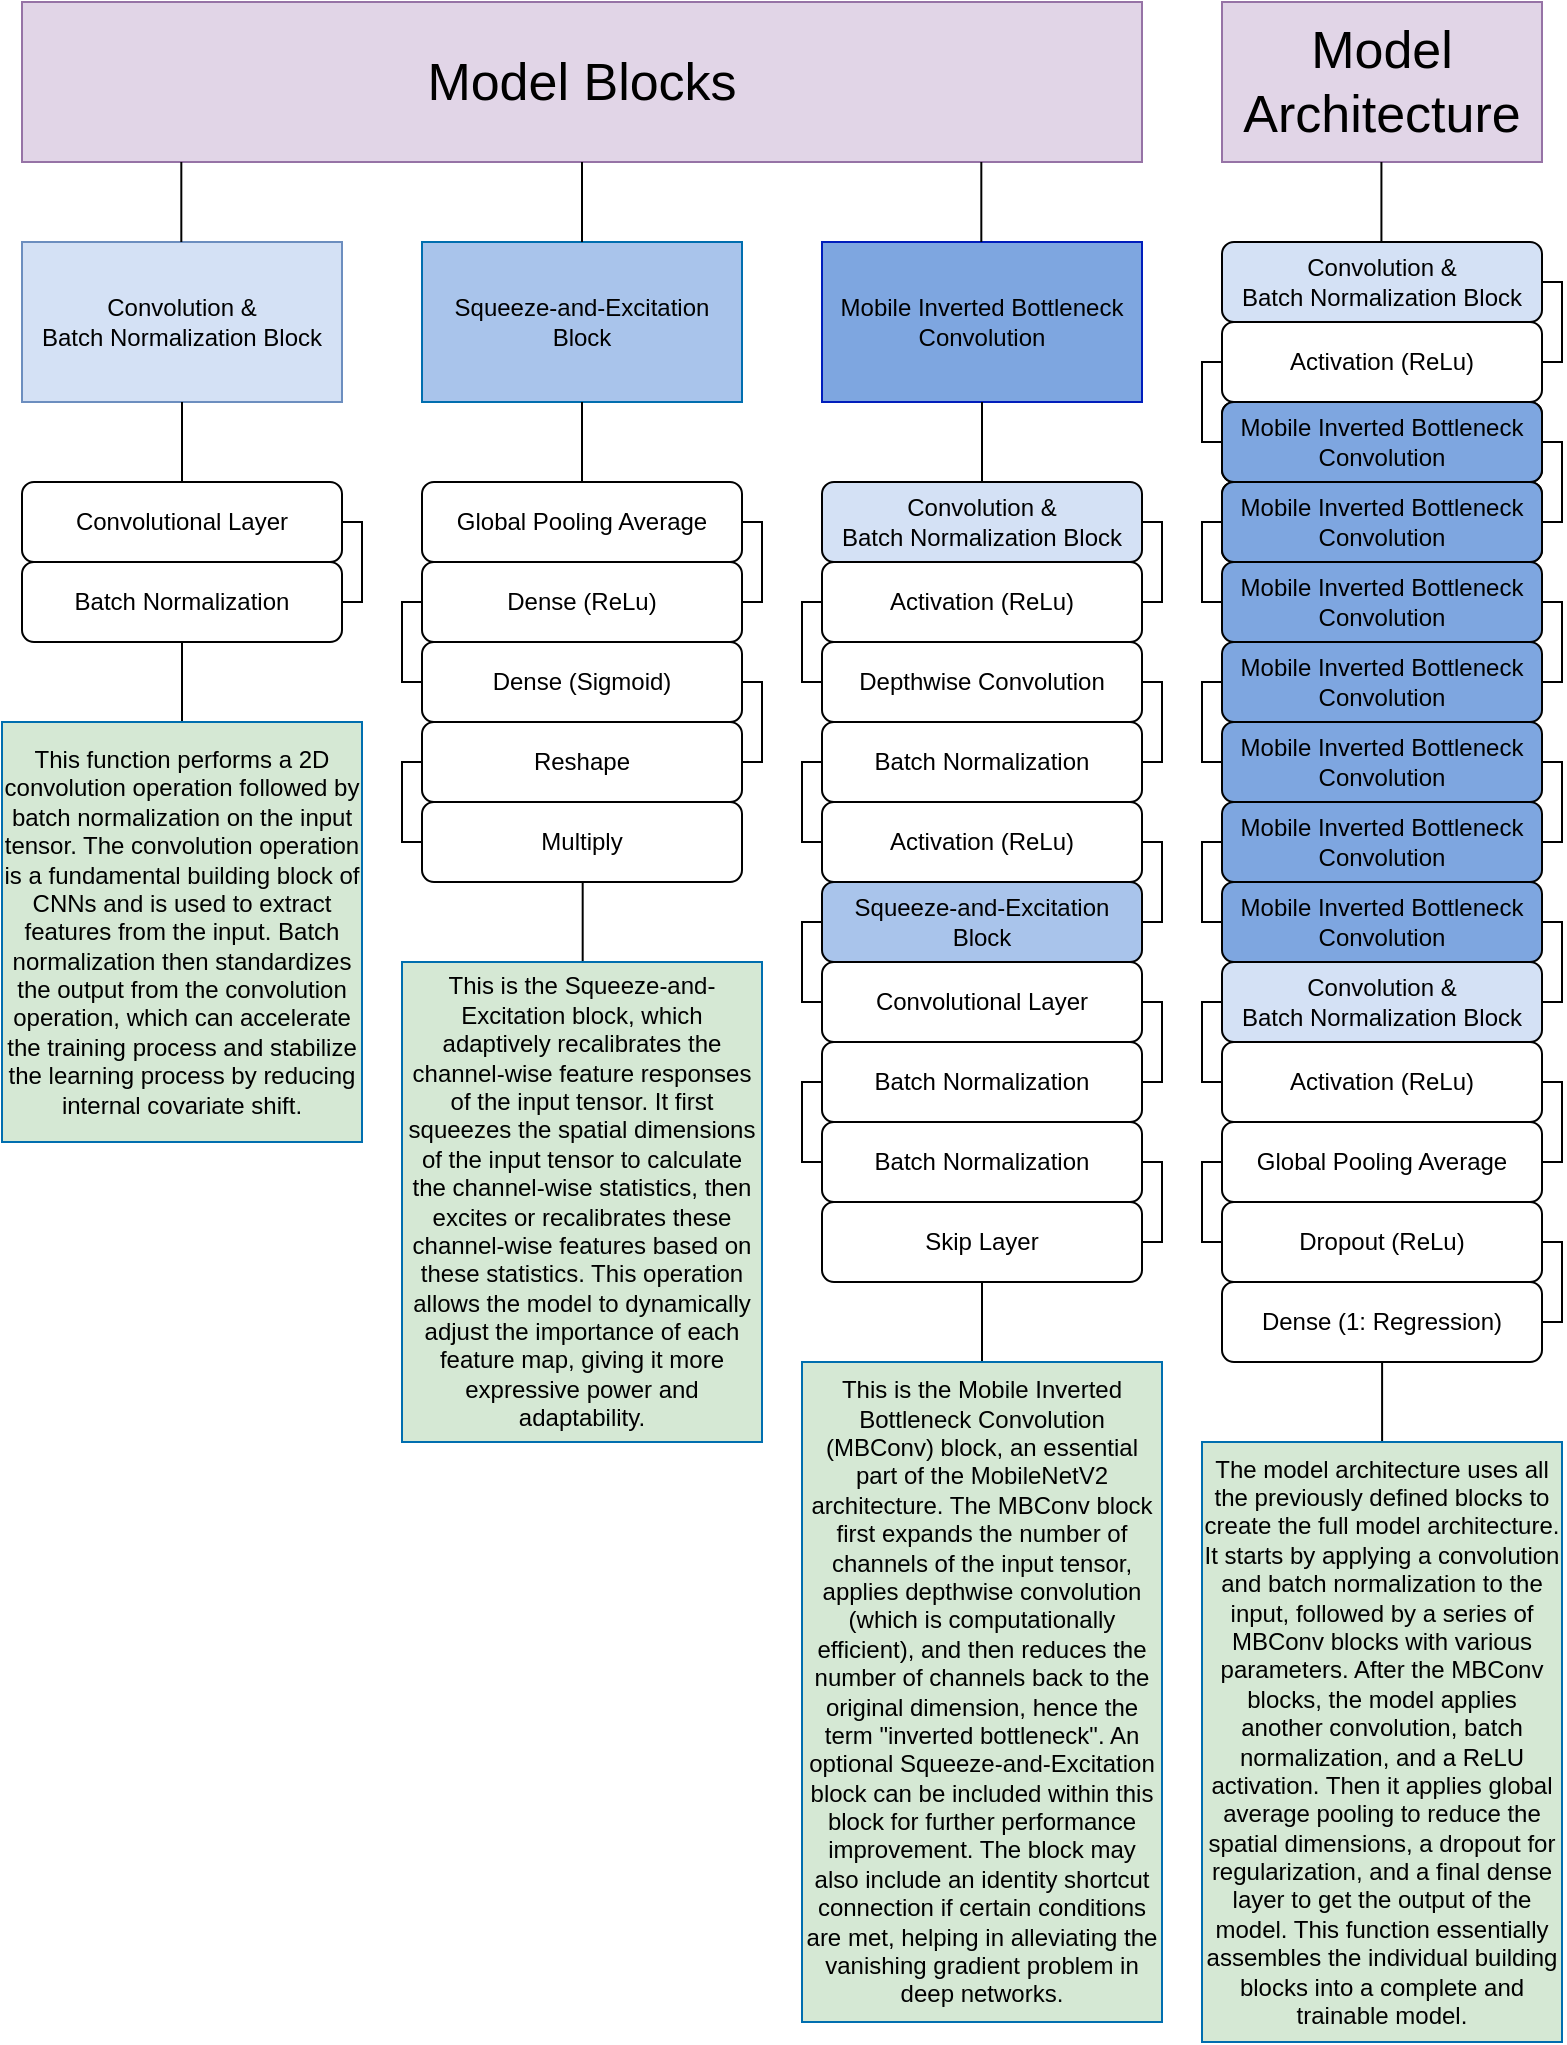<mxfile version="21.2.8" type="device">
  <diagram name="Page-1" id="oQLrQBmqA9R2K0js7FYL">
    <mxGraphModel dx="2049" dy="1206" grid="1" gridSize="10" guides="1" tooltips="1" connect="1" arrows="1" fold="1" page="1" pageScale="1" pageWidth="850" pageHeight="1100" math="0" shadow="0">
      <root>
        <mxCell id="0" />
        <mxCell id="1" parent="0" />
        <mxCell id="bEzMv0OMrxIizuBKOU3A-6" value="Convolution &amp;amp;&lt;br style=&quot;border-color: var(--border-color);&quot;&gt;Batch Normalization Block" style="rounded=0;whiteSpace=wrap;html=1;fillColor=#D4E1F5;strokeColor=#6c8ebf;" parent="1" vertex="1">
          <mxGeometry x="40" y="160" width="160" height="80" as="geometry" />
        </mxCell>
        <mxCell id="bEzMv0OMrxIizuBKOU3A-7" value="&lt;font color=&quot;#000000&quot;&gt;Squeeze-and-Excitation Block&lt;/font&gt;" style="rounded=0;whiteSpace=wrap;html=1;fillColor=#A9C4EB;strokeColor=#006EAF;fontColor=#ffffff;" parent="1" vertex="1">
          <mxGeometry x="240" y="160" width="160" height="80" as="geometry" />
        </mxCell>
        <mxCell id="bEzMv0OMrxIizuBKOU3A-8" value="&lt;font color=&quot;#000000&quot;&gt;Mobile Inverted Bottleneck&lt;br style=&quot;border-color: var(--border-color);&quot;&gt;Convolution&lt;/font&gt;" style="rounded=0;whiteSpace=wrap;html=1;fillColor=#7EA6E0;strokeColor=#001DBC;fontColor=#ffffff;" parent="1" vertex="1">
          <mxGeometry x="440" y="160" width="160" height="80" as="geometry" />
        </mxCell>
        <mxCell id="4zZHCg6axxsVwyTyB8Jo-1" value="Convolutional Layer" style="rounded=1;whiteSpace=wrap;html=1;" vertex="1" parent="1">
          <mxGeometry x="40" y="280" width="160" height="40" as="geometry" />
        </mxCell>
        <mxCell id="4zZHCg6axxsVwyTyB8Jo-2" value="Batch Normalization" style="rounded=1;whiteSpace=wrap;html=1;" vertex="1" parent="1">
          <mxGeometry x="40" y="320" width="160" height="40" as="geometry" />
        </mxCell>
        <mxCell id="4zZHCg6axxsVwyTyB8Jo-4" value="" style="endArrow=none;html=1;rounded=0;entryX=0.5;entryY=1;entryDx=0;entryDy=0;exitX=0.5;exitY=0;exitDx=0;exitDy=0;" edge="1" parent="1" source="4zZHCg6axxsVwyTyB8Jo-1" target="bEzMv0OMrxIizuBKOU3A-6">
          <mxGeometry width="50" height="50" relative="1" as="geometry">
            <mxPoint x="250" y="130" as="sourcePoint" />
            <mxPoint x="300" y="80" as="targetPoint" />
          </mxGeometry>
        </mxCell>
        <mxCell id="4zZHCg6axxsVwyTyB8Jo-5" value="Global Pooling Average" style="rounded=1;whiteSpace=wrap;html=1;" vertex="1" parent="1">
          <mxGeometry x="240" y="280" width="160" height="40" as="geometry" />
        </mxCell>
        <mxCell id="4zZHCg6axxsVwyTyB8Jo-6" value="Dense (ReLu)" style="rounded=1;whiteSpace=wrap;html=1;" vertex="1" parent="1">
          <mxGeometry x="240" y="320" width="160" height="40" as="geometry" />
        </mxCell>
        <mxCell id="4zZHCg6axxsVwyTyB8Jo-7" value="Convolution &amp;amp;&lt;br style=&quot;border-color: var(--border-color);&quot;&gt;Batch Normalization Block" style="rounded=1;whiteSpace=wrap;html=1;fillColor=#D4E1F5;" vertex="1" parent="1">
          <mxGeometry x="440" y="280" width="160" height="40" as="geometry" />
        </mxCell>
        <mxCell id="4zZHCg6axxsVwyTyB8Jo-8" value="Activation (ReLu)" style="rounded=1;whiteSpace=wrap;html=1;" vertex="1" parent="1">
          <mxGeometry x="440" y="320" width="160" height="40" as="geometry" />
        </mxCell>
        <mxCell id="4zZHCg6axxsVwyTyB8Jo-9" value="" style="endArrow=none;html=1;rounded=0;entryX=0.5;entryY=1;entryDx=0;entryDy=0;exitX=0.5;exitY=0;exitDx=0;exitDy=0;" edge="1" parent="1" source="4zZHCg6axxsVwyTyB8Jo-5" target="bEzMv0OMrxIizuBKOU3A-7">
          <mxGeometry width="50" height="50" relative="1" as="geometry">
            <mxPoint x="130" y="290" as="sourcePoint" />
            <mxPoint x="130" y="250" as="targetPoint" />
          </mxGeometry>
        </mxCell>
        <mxCell id="4zZHCg6axxsVwyTyB8Jo-10" value="" style="endArrow=none;html=1;rounded=0;entryX=0.5;entryY=1;entryDx=0;entryDy=0;exitX=0.5;exitY=0;exitDx=0;exitDy=0;" edge="1" parent="1" source="4zZHCg6axxsVwyTyB8Jo-7" target="bEzMv0OMrxIizuBKOU3A-8">
          <mxGeometry width="50" height="50" relative="1" as="geometry">
            <mxPoint x="330" y="290" as="sourcePoint" />
            <mxPoint x="330" y="250" as="targetPoint" />
          </mxGeometry>
        </mxCell>
        <mxCell id="4zZHCg6axxsVwyTyB8Jo-11" value="Dense (Sigmoid)" style="rounded=1;whiteSpace=wrap;html=1;" vertex="1" parent="1">
          <mxGeometry x="240" y="360" width="160" height="40" as="geometry" />
        </mxCell>
        <mxCell id="4zZHCg6axxsVwyTyB8Jo-12" value="Reshape" style="rounded=1;whiteSpace=wrap;html=1;" vertex="1" parent="1">
          <mxGeometry x="240" y="400" width="160" height="40" as="geometry" />
        </mxCell>
        <mxCell id="4zZHCg6axxsVwyTyB8Jo-13" value="Multiply" style="rounded=1;whiteSpace=wrap;html=1;" vertex="1" parent="1">
          <mxGeometry x="240" y="440" width="160" height="40" as="geometry" />
        </mxCell>
        <mxCell id="4zZHCg6axxsVwyTyB8Jo-19" value="" style="endArrow=none;html=1;rounded=0;exitX=1;exitY=0.5;exitDx=0;exitDy=0;entryX=1;entryY=0.5;entryDx=0;entryDy=0;" edge="1" parent="1" source="4zZHCg6axxsVwyTyB8Jo-5" target="4zZHCg6axxsVwyTyB8Jo-6">
          <mxGeometry width="50" height="50" relative="1" as="geometry">
            <mxPoint x="410" y="310" as="sourcePoint" />
            <mxPoint x="460" y="260" as="targetPoint" />
            <Array as="points">
              <mxPoint x="410" y="300" />
              <mxPoint x="410" y="320" />
              <mxPoint x="410" y="340" />
            </Array>
          </mxGeometry>
        </mxCell>
        <mxCell id="4zZHCg6axxsVwyTyB8Jo-22" value="" style="endArrow=none;html=1;rounded=0;exitX=0;exitY=0.5;exitDx=0;exitDy=0;" edge="1" parent="1" source="4zZHCg6axxsVwyTyB8Jo-6">
          <mxGeometry width="50" height="50" relative="1" as="geometry">
            <mxPoint x="410" y="310" as="sourcePoint" />
            <mxPoint x="240" y="380" as="targetPoint" />
            <Array as="points">
              <mxPoint x="230" y="340" />
              <mxPoint x="230" y="380" />
            </Array>
          </mxGeometry>
        </mxCell>
        <mxCell id="4zZHCg6axxsVwyTyB8Jo-23" value="" style="endArrow=none;html=1;rounded=0;entryX=0;entryY=0.5;entryDx=0;entryDy=0;exitX=0;exitY=0.5;exitDx=0;exitDy=0;" edge="1" parent="1" source="4zZHCg6axxsVwyTyB8Jo-13" target="4zZHCg6axxsVwyTyB8Jo-12">
          <mxGeometry width="50" height="50" relative="1" as="geometry">
            <mxPoint x="160" y="470" as="sourcePoint" />
            <mxPoint x="210" y="420" as="targetPoint" />
            <Array as="points">
              <mxPoint x="230" y="460" />
              <mxPoint x="230" y="440" />
              <mxPoint x="230" y="420" />
            </Array>
          </mxGeometry>
        </mxCell>
        <mxCell id="4zZHCg6axxsVwyTyB8Jo-24" value="" style="endArrow=none;html=1;rounded=0;exitX=1;exitY=0.5;exitDx=0;exitDy=0;entryX=1;entryY=0.5;entryDx=0;entryDy=0;" edge="1" parent="1">
          <mxGeometry width="50" height="50" relative="1" as="geometry">
            <mxPoint x="400" y="380" as="sourcePoint" />
            <mxPoint x="400" y="420" as="targetPoint" />
            <Array as="points">
              <mxPoint x="410" y="380" />
              <mxPoint x="410" y="400" />
              <mxPoint x="410" y="420" />
            </Array>
          </mxGeometry>
        </mxCell>
        <mxCell id="4zZHCg6axxsVwyTyB8Jo-25" value="" style="endArrow=none;html=1;rounded=0;entryX=1;entryY=0.5;entryDx=0;entryDy=0;" edge="1" parent="1">
          <mxGeometry width="50" height="50" relative="1" as="geometry">
            <mxPoint x="200" y="300" as="sourcePoint" />
            <mxPoint x="200" y="340" as="targetPoint" />
            <Array as="points">
              <mxPoint x="210" y="300" />
              <mxPoint x="210" y="320" />
              <mxPoint x="210" y="340" />
            </Array>
          </mxGeometry>
        </mxCell>
        <mxCell id="4zZHCg6axxsVwyTyB8Jo-26" value="Depthwise Convolution" style="rounded=1;whiteSpace=wrap;html=1;" vertex="1" parent="1">
          <mxGeometry x="440" y="360" width="160" height="40" as="geometry" />
        </mxCell>
        <mxCell id="4zZHCg6axxsVwyTyB8Jo-27" value="Batch Normalization" style="rounded=1;whiteSpace=wrap;html=1;" vertex="1" parent="1">
          <mxGeometry x="440" y="400" width="160" height="40" as="geometry" />
        </mxCell>
        <mxCell id="4zZHCg6axxsVwyTyB8Jo-28" value="Activation (ReLu)" style="rounded=1;whiteSpace=wrap;html=1;" vertex="1" parent="1">
          <mxGeometry x="440" y="440" width="160" height="40" as="geometry" />
        </mxCell>
        <mxCell id="4zZHCg6axxsVwyTyB8Jo-29" value="" style="endArrow=none;html=1;rounded=0;exitX=1;exitY=0.5;exitDx=0;exitDy=0;entryX=1;entryY=0.5;entryDx=0;entryDy=0;" edge="1" parent="1">
          <mxGeometry width="50" height="50" relative="1" as="geometry">
            <mxPoint x="600" y="300" as="sourcePoint" />
            <mxPoint x="600" y="340" as="targetPoint" />
            <Array as="points">
              <mxPoint x="610" y="300" />
              <mxPoint x="610" y="320" />
              <mxPoint x="610" y="340" />
            </Array>
          </mxGeometry>
        </mxCell>
        <mxCell id="4zZHCg6axxsVwyTyB8Jo-30" value="" style="endArrow=none;html=1;rounded=0;exitX=1;exitY=0.5;exitDx=0;exitDy=0;entryX=1;entryY=0.5;entryDx=0;entryDy=0;" edge="1" parent="1">
          <mxGeometry width="50" height="50" relative="1" as="geometry">
            <mxPoint x="600" y="380" as="sourcePoint" />
            <mxPoint x="600" y="420" as="targetPoint" />
            <Array as="points">
              <mxPoint x="610" y="380" />
              <mxPoint x="610" y="400" />
              <mxPoint x="610" y="420" />
            </Array>
          </mxGeometry>
        </mxCell>
        <mxCell id="4zZHCg6axxsVwyTyB8Jo-31" value="" style="endArrow=none;html=1;rounded=0;exitX=1;exitY=0.5;exitDx=0;exitDy=0;entryX=1;entryY=0.5;entryDx=0;entryDy=0;" edge="1" parent="1">
          <mxGeometry width="50" height="50" relative="1" as="geometry">
            <mxPoint x="600" y="460" as="sourcePoint" />
            <mxPoint x="600" y="500" as="targetPoint" />
            <Array as="points">
              <mxPoint x="610" y="460" />
              <mxPoint x="610" y="480" />
              <mxPoint x="610" y="500" />
            </Array>
          </mxGeometry>
        </mxCell>
        <mxCell id="4zZHCg6axxsVwyTyB8Jo-32" value="" style="endArrow=none;html=1;rounded=0;exitX=0;exitY=0.5;exitDx=0;exitDy=0;" edge="1" parent="1">
          <mxGeometry width="50" height="50" relative="1" as="geometry">
            <mxPoint x="440" y="340" as="sourcePoint" />
            <mxPoint x="440" y="380" as="targetPoint" />
            <Array as="points">
              <mxPoint x="430" y="340" />
              <mxPoint x="430" y="380" />
            </Array>
          </mxGeometry>
        </mxCell>
        <mxCell id="4zZHCg6axxsVwyTyB8Jo-33" value="" style="endArrow=none;html=1;rounded=0;exitX=0;exitY=0.5;exitDx=0;exitDy=0;" edge="1" parent="1">
          <mxGeometry width="50" height="50" relative="1" as="geometry">
            <mxPoint x="440" y="420" as="sourcePoint" />
            <mxPoint x="440" y="460" as="targetPoint" />
            <Array as="points">
              <mxPoint x="430" y="420" />
              <mxPoint x="430" y="460" />
            </Array>
          </mxGeometry>
        </mxCell>
        <mxCell id="4zZHCg6axxsVwyTyB8Jo-34" value="Squeeze-and-Excitation Block" style="rounded=1;whiteSpace=wrap;html=1;fillColor=#A9C4EB;" vertex="1" parent="1">
          <mxGeometry x="440" y="480" width="160" height="40" as="geometry" />
        </mxCell>
        <mxCell id="4zZHCg6axxsVwyTyB8Jo-35" value="Convolutional Layer" style="rounded=1;whiteSpace=wrap;html=1;" vertex="1" parent="1">
          <mxGeometry x="440" y="520" width="160" height="40" as="geometry" />
        </mxCell>
        <mxCell id="4zZHCg6axxsVwyTyB8Jo-36" value="Batch Normalization" style="rounded=1;whiteSpace=wrap;html=1;" vertex="1" parent="1">
          <mxGeometry x="440" y="560" width="160" height="40" as="geometry" />
        </mxCell>
        <mxCell id="4zZHCg6axxsVwyTyB8Jo-37" value="Batch Normalization" style="rounded=1;whiteSpace=wrap;html=1;" vertex="1" parent="1">
          <mxGeometry x="440" y="600" width="160" height="40" as="geometry" />
        </mxCell>
        <mxCell id="4zZHCg6axxsVwyTyB8Jo-38" value="Skip Layer" style="rounded=1;whiteSpace=wrap;html=1;" vertex="1" parent="1">
          <mxGeometry x="440" y="640" width="160" height="40" as="geometry" />
        </mxCell>
        <mxCell id="4zZHCg6axxsVwyTyB8Jo-39" value="" style="endArrow=none;html=1;rounded=0;exitX=1;exitY=0.5;exitDx=0;exitDy=0;entryX=1;entryY=0.5;entryDx=0;entryDy=0;" edge="1" parent="1">
          <mxGeometry width="50" height="50" relative="1" as="geometry">
            <mxPoint x="600" y="540" as="sourcePoint" />
            <mxPoint x="600" y="580" as="targetPoint" />
            <Array as="points">
              <mxPoint x="610" y="540" />
              <mxPoint x="610" y="560" />
              <mxPoint x="610" y="580" />
            </Array>
          </mxGeometry>
        </mxCell>
        <mxCell id="4zZHCg6axxsVwyTyB8Jo-40" value="" style="endArrow=none;html=1;rounded=0;exitX=1;exitY=0.5;exitDx=0;exitDy=0;entryX=1;entryY=0.5;entryDx=0;entryDy=0;" edge="1" parent="1">
          <mxGeometry width="50" height="50" relative="1" as="geometry">
            <mxPoint x="600" y="620" as="sourcePoint" />
            <mxPoint x="600" y="660" as="targetPoint" />
            <Array as="points">
              <mxPoint x="610" y="620" />
              <mxPoint x="610" y="640" />
              <mxPoint x="610" y="660" />
            </Array>
          </mxGeometry>
        </mxCell>
        <mxCell id="4zZHCg6axxsVwyTyB8Jo-41" value="" style="endArrow=none;html=1;rounded=0;exitX=0;exitY=0.5;exitDx=0;exitDy=0;" edge="1" parent="1">
          <mxGeometry width="50" height="50" relative="1" as="geometry">
            <mxPoint x="440" y="500" as="sourcePoint" />
            <mxPoint x="440" y="540" as="targetPoint" />
            <Array as="points">
              <mxPoint x="430" y="500" />
              <mxPoint x="430" y="540" />
            </Array>
          </mxGeometry>
        </mxCell>
        <mxCell id="4zZHCg6axxsVwyTyB8Jo-42" value="" style="endArrow=none;html=1;rounded=0;exitX=0;exitY=0.5;exitDx=0;exitDy=0;" edge="1" parent="1">
          <mxGeometry width="50" height="50" relative="1" as="geometry">
            <mxPoint x="440" y="580" as="sourcePoint" />
            <mxPoint x="440" y="620" as="targetPoint" />
            <Array as="points">
              <mxPoint x="430" y="580" />
              <mxPoint x="430" y="620" />
            </Array>
          </mxGeometry>
        </mxCell>
        <mxCell id="4zZHCg6axxsVwyTyB8Jo-48" value="Convolution &amp;amp;&lt;br style=&quot;border-color: var(--border-color);&quot;&gt;Batch Normalization Block" style="rounded=1;whiteSpace=wrap;html=1;fillColor=#D4E1F5;" vertex="1" parent="1">
          <mxGeometry x="640" y="160" width="160" height="40" as="geometry" />
        </mxCell>
        <mxCell id="4zZHCg6axxsVwyTyB8Jo-49" value="Activation (ReLu)" style="rounded=1;whiteSpace=wrap;html=1;" vertex="1" parent="1">
          <mxGeometry x="640" y="200" width="160" height="40" as="geometry" />
        </mxCell>
        <mxCell id="4zZHCg6axxsVwyTyB8Jo-51" value="Mobile Inverted Bottleneck&lt;br style=&quot;border-color: var(--border-color);&quot;&gt;Convolution" style="rounded=1;whiteSpace=wrap;html=1;" vertex="1" parent="1">
          <mxGeometry x="640" y="240" width="160" height="40" as="geometry" />
        </mxCell>
        <mxCell id="4zZHCg6axxsVwyTyB8Jo-52" value="Mobile Inverted Bottleneck&lt;br style=&quot;border-color: var(--border-color);&quot;&gt;Convolution" style="rounded=1;whiteSpace=wrap;html=1;" vertex="1" parent="1">
          <mxGeometry x="640" y="280" width="160" height="40" as="geometry" />
        </mxCell>
        <mxCell id="4zZHCg6axxsVwyTyB8Jo-53" value="Mobile Inverted Bottleneck&lt;br style=&quot;border-color: var(--border-color);&quot;&gt;Convolution" style="rounded=1;whiteSpace=wrap;html=1;fillColor=#7EA6E0;" vertex="1" parent="1">
          <mxGeometry x="640" y="320" width="160" height="40" as="geometry" />
        </mxCell>
        <mxCell id="4zZHCg6axxsVwyTyB8Jo-54" value="" style="endArrow=none;html=1;rounded=0;exitX=1;exitY=0.5;exitDx=0;exitDy=0;entryX=1;entryY=0.5;entryDx=0;entryDy=0;" edge="1" parent="1">
          <mxGeometry width="50" height="50" relative="1" as="geometry">
            <mxPoint x="800" y="180" as="sourcePoint" />
            <mxPoint x="800" y="220" as="targetPoint" />
            <Array as="points">
              <mxPoint x="810" y="180" />
              <mxPoint x="810" y="200" />
              <mxPoint x="810" y="220" />
            </Array>
          </mxGeometry>
        </mxCell>
        <mxCell id="4zZHCg6axxsVwyTyB8Jo-55" value="" style="endArrow=none;html=1;rounded=0;exitX=1;exitY=0.5;exitDx=0;exitDy=0;entryX=1;entryY=0.5;entryDx=0;entryDy=0;" edge="1" parent="1">
          <mxGeometry width="50" height="50" relative="1" as="geometry">
            <mxPoint x="800" y="260" as="sourcePoint" />
            <mxPoint x="800" y="300" as="targetPoint" />
            <Array as="points">
              <mxPoint x="810" y="260" />
              <mxPoint x="810" y="280" />
              <mxPoint x="810" y="300" />
            </Array>
          </mxGeometry>
        </mxCell>
        <mxCell id="4zZHCg6axxsVwyTyB8Jo-56" value="" style="endArrow=none;html=1;rounded=0;exitX=1;exitY=0.5;exitDx=0;exitDy=0;entryX=1;entryY=0.5;entryDx=0;entryDy=0;" edge="1" parent="1">
          <mxGeometry width="50" height="50" relative="1" as="geometry">
            <mxPoint x="800" y="340" as="sourcePoint" />
            <mxPoint x="800" y="380" as="targetPoint" />
            <Array as="points">
              <mxPoint x="810" y="340" />
              <mxPoint x="810" y="360" />
              <mxPoint x="810" y="380" />
            </Array>
          </mxGeometry>
        </mxCell>
        <mxCell id="4zZHCg6axxsVwyTyB8Jo-57" value="" style="endArrow=none;html=1;rounded=0;exitX=0;exitY=0.5;exitDx=0;exitDy=0;" edge="1" parent="1">
          <mxGeometry width="50" height="50" relative="1" as="geometry">
            <mxPoint x="640" y="220" as="sourcePoint" />
            <mxPoint x="640" y="260" as="targetPoint" />
            <Array as="points">
              <mxPoint x="630" y="220" />
              <mxPoint x="630" y="260" />
            </Array>
          </mxGeometry>
        </mxCell>
        <mxCell id="4zZHCg6axxsVwyTyB8Jo-58" value="" style="endArrow=none;html=1;rounded=0;exitX=0;exitY=0.5;exitDx=0;exitDy=0;" edge="1" parent="1">
          <mxGeometry width="50" height="50" relative="1" as="geometry">
            <mxPoint x="640" y="300" as="sourcePoint" />
            <mxPoint x="640" y="340" as="targetPoint" />
            <Array as="points">
              <mxPoint x="630" y="300" />
              <mxPoint x="630" y="340" />
            </Array>
          </mxGeometry>
        </mxCell>
        <mxCell id="4zZHCg6axxsVwyTyB8Jo-59" value="Mobile Inverted Bottleneck&lt;br style=&quot;border-color: var(--border-color);&quot;&gt;Convolution" style="rounded=1;whiteSpace=wrap;html=1;fillColor=#7EA6E0;" vertex="1" parent="1">
          <mxGeometry x="640" y="360" width="160" height="40" as="geometry" />
        </mxCell>
        <mxCell id="4zZHCg6axxsVwyTyB8Jo-60" value="Mobile Inverted Bottleneck&lt;br style=&quot;border-color: var(--border-color);&quot;&gt;Convolution" style="rounded=1;whiteSpace=wrap;html=1;fillColor=#7EA6E0;" vertex="1" parent="1">
          <mxGeometry x="640" y="400" width="160" height="40" as="geometry" />
        </mxCell>
        <mxCell id="4zZHCg6axxsVwyTyB8Jo-61" value="Mobile Inverted Bottleneck&lt;br style=&quot;border-color: var(--border-color);&quot;&gt;Convolution" style="rounded=1;whiteSpace=wrap;html=1;fillColor=#7EA6E0;" vertex="1" parent="1">
          <mxGeometry x="640" y="440" width="160" height="40" as="geometry" />
        </mxCell>
        <mxCell id="4zZHCg6axxsVwyTyB8Jo-62" value="Mobile Inverted Bottleneck&lt;br style=&quot;border-color: var(--border-color);&quot;&gt;Convolution" style="rounded=1;whiteSpace=wrap;html=1;fillColor=#7EA6E0;" vertex="1" parent="1">
          <mxGeometry x="640" y="480" width="160" height="40" as="geometry" />
        </mxCell>
        <mxCell id="4zZHCg6axxsVwyTyB8Jo-63" value="Convolution &amp;amp;&lt;br style=&quot;border-color: var(--border-color);&quot;&gt;Batch Normalization Block" style="rounded=1;whiteSpace=wrap;html=1;fillColor=#D4E1F5;" vertex="1" parent="1">
          <mxGeometry x="640" y="520" width="160" height="40" as="geometry" />
        </mxCell>
        <mxCell id="4zZHCg6axxsVwyTyB8Jo-64" value="" style="endArrow=none;html=1;rounded=0;exitX=1;exitY=0.5;exitDx=0;exitDy=0;entryX=1;entryY=0.5;entryDx=0;entryDy=0;" edge="1" parent="1">
          <mxGeometry width="50" height="50" relative="1" as="geometry">
            <mxPoint x="800" y="420" as="sourcePoint" />
            <mxPoint x="800" y="460" as="targetPoint" />
            <Array as="points">
              <mxPoint x="810" y="420" />
              <mxPoint x="810" y="440" />
              <mxPoint x="810" y="460" />
            </Array>
          </mxGeometry>
        </mxCell>
        <mxCell id="4zZHCg6axxsVwyTyB8Jo-65" value="" style="endArrow=none;html=1;rounded=0;exitX=1;exitY=0.5;exitDx=0;exitDy=0;entryX=1;entryY=0.5;entryDx=0;entryDy=0;" edge="1" parent="1">
          <mxGeometry width="50" height="50" relative="1" as="geometry">
            <mxPoint x="800" y="500" as="sourcePoint" />
            <mxPoint x="800" y="540" as="targetPoint" />
            <Array as="points">
              <mxPoint x="810" y="500" />
              <mxPoint x="810" y="520" />
              <mxPoint x="810" y="540" />
            </Array>
          </mxGeometry>
        </mxCell>
        <mxCell id="4zZHCg6axxsVwyTyB8Jo-66" value="" style="endArrow=none;html=1;rounded=0;exitX=0;exitY=0.5;exitDx=0;exitDy=0;" edge="1" parent="1">
          <mxGeometry width="50" height="50" relative="1" as="geometry">
            <mxPoint x="640" y="380" as="sourcePoint" />
            <mxPoint x="640" y="420" as="targetPoint" />
            <Array as="points">
              <mxPoint x="630" y="380" />
              <mxPoint x="630" y="420" />
            </Array>
          </mxGeometry>
        </mxCell>
        <mxCell id="4zZHCg6axxsVwyTyB8Jo-67" value="" style="endArrow=none;html=1;rounded=0;exitX=0;exitY=0.5;exitDx=0;exitDy=0;" edge="1" parent="1">
          <mxGeometry width="50" height="50" relative="1" as="geometry">
            <mxPoint x="640" y="460" as="sourcePoint" />
            <mxPoint x="640" y="500" as="targetPoint" />
            <Array as="points">
              <mxPoint x="630" y="460" />
              <mxPoint x="630" y="500" />
            </Array>
          </mxGeometry>
        </mxCell>
        <mxCell id="4zZHCg6axxsVwyTyB8Jo-68" value="&lt;font style=&quot;font-size: 26px;&quot;&gt;Model Blocks&lt;/font&gt;" style="rounded=0;whiteSpace=wrap;html=1;fillColor=#e1d5e7;strokeColor=#9673a6;" vertex="1" parent="1">
          <mxGeometry x="40" y="40" width="560" height="80" as="geometry" />
        </mxCell>
        <mxCell id="4zZHCg6axxsVwyTyB8Jo-70" value="&lt;font style=&quot;font-size: 26px;&quot;&gt;Model Architecture&lt;/font&gt;" style="rounded=0;whiteSpace=wrap;html=1;fillColor=#e1d5e7;strokeColor=#9673a6;" vertex="1" parent="1">
          <mxGeometry x="640" y="40" width="160" height="80" as="geometry" />
        </mxCell>
        <mxCell id="4zZHCg6axxsVwyTyB8Jo-74" value="" style="endArrow=none;html=1;rounded=0;entryX=0.5;entryY=1;entryDx=0;entryDy=0;exitX=0.5;exitY=0;exitDx=0;exitDy=0;" edge="1" parent="1" source="bEzMv0OMrxIizuBKOU3A-7" target="4zZHCg6axxsVwyTyB8Jo-68">
          <mxGeometry width="50" height="50" relative="1" as="geometry">
            <mxPoint x="300" y="-10" as="sourcePoint" />
            <mxPoint x="350" y="-60" as="targetPoint" />
          </mxGeometry>
        </mxCell>
        <mxCell id="4zZHCg6axxsVwyTyB8Jo-75" value="" style="endArrow=none;html=1;rounded=0;entryX=0.5;entryY=1;entryDx=0;entryDy=0;exitX=0.5;exitY=0;exitDx=0;exitDy=0;" edge="1" parent="1">
          <mxGeometry width="50" height="50" relative="1" as="geometry">
            <mxPoint x="119.66" y="160" as="sourcePoint" />
            <mxPoint x="119.66" y="120" as="targetPoint" />
          </mxGeometry>
        </mxCell>
        <mxCell id="4zZHCg6axxsVwyTyB8Jo-76" value="" style="endArrow=none;html=1;rounded=0;entryX=0.5;entryY=1;entryDx=0;entryDy=0;exitX=0.5;exitY=0;exitDx=0;exitDy=0;" edge="1" parent="1">
          <mxGeometry width="50" height="50" relative="1" as="geometry">
            <mxPoint x="519.66" y="160" as="sourcePoint" />
            <mxPoint x="519.66" y="120" as="targetPoint" />
          </mxGeometry>
        </mxCell>
        <mxCell id="4zZHCg6axxsVwyTyB8Jo-78" value="Activation (ReLu)" style="rounded=1;whiteSpace=wrap;html=1;" vertex="1" parent="1">
          <mxGeometry x="640" y="560" width="160" height="40" as="geometry" />
        </mxCell>
        <mxCell id="4zZHCg6axxsVwyTyB8Jo-79" value="Dropout (ReLu)" style="rounded=1;whiteSpace=wrap;html=1;" vertex="1" parent="1">
          <mxGeometry x="640" y="640" width="160" height="40" as="geometry" />
        </mxCell>
        <mxCell id="4zZHCg6axxsVwyTyB8Jo-80" value="Global Pooling Average" style="rounded=1;whiteSpace=wrap;html=1;" vertex="1" parent="1">
          <mxGeometry x="640" y="600" width="160" height="40" as="geometry" />
        </mxCell>
        <mxCell id="4zZHCg6axxsVwyTyB8Jo-81" value="Dense (1: Regression)" style="rounded=1;whiteSpace=wrap;html=1;" vertex="1" parent="1">
          <mxGeometry x="640" y="680" width="160" height="40" as="geometry" />
        </mxCell>
        <mxCell id="4zZHCg6axxsVwyTyB8Jo-82" value="" style="endArrow=none;html=1;rounded=0;exitX=0;exitY=0.5;exitDx=0;exitDy=0;" edge="1" parent="1">
          <mxGeometry width="50" height="50" relative="1" as="geometry">
            <mxPoint x="640" y="540" as="sourcePoint" />
            <mxPoint x="640" y="580" as="targetPoint" />
            <Array as="points">
              <mxPoint x="630" y="540" />
              <mxPoint x="630" y="580" />
            </Array>
          </mxGeometry>
        </mxCell>
        <mxCell id="4zZHCg6axxsVwyTyB8Jo-83" value="" style="endArrow=none;html=1;rounded=0;exitX=0;exitY=0.5;exitDx=0;exitDy=0;" edge="1" parent="1">
          <mxGeometry width="50" height="50" relative="1" as="geometry">
            <mxPoint x="640" y="620" as="sourcePoint" />
            <mxPoint x="640" y="660" as="targetPoint" />
            <Array as="points">
              <mxPoint x="630" y="620" />
              <mxPoint x="630" y="660" />
            </Array>
          </mxGeometry>
        </mxCell>
        <mxCell id="4zZHCg6axxsVwyTyB8Jo-85" value="" style="endArrow=none;html=1;rounded=0;exitX=1;exitY=0.5;exitDx=0;exitDy=0;entryX=1;entryY=0.5;entryDx=0;entryDy=0;" edge="1" parent="1">
          <mxGeometry width="50" height="50" relative="1" as="geometry">
            <mxPoint x="800" y="580" as="sourcePoint" />
            <mxPoint x="800" y="620" as="targetPoint" />
            <Array as="points">
              <mxPoint x="810" y="580" />
              <mxPoint x="810" y="600" />
              <mxPoint x="810" y="620" />
            </Array>
          </mxGeometry>
        </mxCell>
        <mxCell id="4zZHCg6axxsVwyTyB8Jo-86" value="" style="endArrow=none;html=1;rounded=0;exitX=1;exitY=0.5;exitDx=0;exitDy=0;entryX=1;entryY=0.5;entryDx=0;entryDy=0;" edge="1" parent="1">
          <mxGeometry width="50" height="50" relative="1" as="geometry">
            <mxPoint x="800" y="660" as="sourcePoint" />
            <mxPoint x="800" y="700" as="targetPoint" />
            <Array as="points">
              <mxPoint x="810" y="660" />
              <mxPoint x="810" y="680" />
              <mxPoint x="810" y="700" />
            </Array>
          </mxGeometry>
        </mxCell>
        <mxCell id="4zZHCg6axxsVwyTyB8Jo-87" value="" style="endArrow=none;html=1;rounded=0;entryX=0.5;entryY=1;entryDx=0;entryDy=0;exitX=0.5;exitY=0;exitDx=0;exitDy=0;" edge="1" parent="1">
          <mxGeometry width="50" height="50" relative="1" as="geometry">
            <mxPoint x="719.71" y="160" as="sourcePoint" />
            <mxPoint x="719.71" y="120" as="targetPoint" />
          </mxGeometry>
        </mxCell>
        <mxCell id="4zZHCg6axxsVwyTyB8Jo-88" value="Mobile Inverted Bottleneck&lt;br style=&quot;border-color: var(--border-color);&quot;&gt;Convolution" style="rounded=1;whiteSpace=wrap;html=1;fillColor=#7EA6E0;" vertex="1" parent="1">
          <mxGeometry x="640" y="240" width="160" height="40" as="geometry" />
        </mxCell>
        <mxCell id="4zZHCg6axxsVwyTyB8Jo-89" value="Mobile Inverted Bottleneck&lt;br style=&quot;border-color: var(--border-color);&quot;&gt;Convolution" style="rounded=1;whiteSpace=wrap;html=1;fillColor=#7EA6E0;" vertex="1" parent="1">
          <mxGeometry x="640" y="280" width="160" height="40" as="geometry" />
        </mxCell>
        <mxCell id="4zZHCg6axxsVwyTyB8Jo-95" value="" style="endArrow=none;html=1;rounded=0;entryX=0.5;entryY=1;entryDx=0;entryDy=0;exitX=0.5;exitY=0;exitDx=0;exitDy=0;" edge="1" parent="1">
          <mxGeometry width="50" height="50" relative="1" as="geometry">
            <mxPoint x="320.34" y="520" as="sourcePoint" />
            <mxPoint x="320.34" y="480" as="targetPoint" />
          </mxGeometry>
        </mxCell>
        <mxCell id="4zZHCg6axxsVwyTyB8Jo-96" value="" style="endArrow=none;html=1;rounded=0;entryX=0.5;entryY=1;entryDx=0;entryDy=0;exitX=0.5;exitY=0;exitDx=0;exitDy=0;" edge="1" parent="1">
          <mxGeometry width="50" height="50" relative="1" as="geometry">
            <mxPoint x="120" y="400" as="sourcePoint" />
            <mxPoint x="120" y="360" as="targetPoint" />
          </mxGeometry>
        </mxCell>
        <mxCell id="4zZHCg6axxsVwyTyB8Jo-97" value="" style="endArrow=none;html=1;rounded=0;entryX=0.5;entryY=1;entryDx=0;entryDy=0;exitX=0.5;exitY=0;exitDx=0;exitDy=0;" edge="1" parent="1">
          <mxGeometry width="50" height="50" relative="1" as="geometry">
            <mxPoint x="520" y="720" as="sourcePoint" />
            <mxPoint x="520" y="680" as="targetPoint" />
          </mxGeometry>
        </mxCell>
        <mxCell id="4zZHCg6axxsVwyTyB8Jo-98" value="" style="endArrow=none;html=1;rounded=0;entryX=0.5;entryY=1;entryDx=0;entryDy=0;exitX=0.5;exitY=0;exitDx=0;exitDy=0;" edge="1" parent="1">
          <mxGeometry width="50" height="50" relative="1" as="geometry">
            <mxPoint x="720.05" y="760" as="sourcePoint" />
            <mxPoint x="720.05" y="720" as="targetPoint" />
          </mxGeometry>
        </mxCell>
        <mxCell id="4zZHCg6axxsVwyTyB8Jo-100" value="&lt;font color=&quot;#000000&quot;&gt;This function performs a 2D convolution operation followed by batch normalization on the input tensor. The convolution operation is a fundamental building block of CNNs and is used to extract features from the input. Batch normalization then standardizes the output from the convolution operation, which can accelerate the training process and stabilize the learning process by reducing internal covariate shift.&lt;/font&gt;" style="rounded=0;whiteSpace=wrap;html=1;fillColor=#D5E8D4;strokeColor=#006EAF;fontColor=#ffffff;" vertex="1" parent="1">
          <mxGeometry x="30" y="400" width="180" height="210" as="geometry" />
        </mxCell>
        <mxCell id="4zZHCg6axxsVwyTyB8Jo-101" value="&lt;font color=&quot;#000000&quot;&gt;This is the Squeeze-and-Excitation block, which adaptively recalibrates the channel-wise feature responses of the input tensor. It first squeezes the spatial dimensions of the input tensor to calculate the channel-wise statistics, then excites or recalibrates these channel-wise features based on these statistics. This operation allows the model to dynamically adjust the importance of each feature map, giving it more expressive power and adaptability.&lt;/font&gt;" style="rounded=0;whiteSpace=wrap;html=1;fillColor=#D5E8D4;strokeColor=#006EAF;fontColor=#ffffff;" vertex="1" parent="1">
          <mxGeometry x="230" y="520" width="180" height="240" as="geometry" />
        </mxCell>
        <mxCell id="4zZHCg6axxsVwyTyB8Jo-102" value="&lt;font color=&quot;#000000&quot;&gt;This is the Mobile Inverted Bottleneck Convolution (MBConv) block, an essential part of the MobileNetV2 architecture. The MBConv block first expands the number of channels of the input tensor, applies depthwise convolution (which is computationally efficient), and then reduces the number of channels back to the original dimension, hence the term &quot;inverted bottleneck&quot;. An optional Squeeze-and-Excitation block can be included within this block for further performance improvement. The block may also include an identity shortcut connection if certain conditions are met, helping in alleviating the vanishing gradient problem in deep networks.&lt;/font&gt;" style="rounded=0;whiteSpace=wrap;html=1;fillColor=#D5E8D4;strokeColor=#006EAF;fontColor=#ffffff;" vertex="1" parent="1">
          <mxGeometry x="430" y="720" width="180" height="330" as="geometry" />
        </mxCell>
        <mxCell id="4zZHCg6axxsVwyTyB8Jo-103" value="&lt;font color=&quot;#000000&quot;&gt;The model architecture uses all the previously defined blocks to create the full model architecture. It starts by applying a convolution and batch normalization to the input, followed by a series of MBConv blocks with various parameters. After the MBConv blocks, the model applies another convolution, batch normalization, and a ReLU activation. Then it applies global average pooling to reduce the spatial dimensions, a dropout for regularization, and a final dense layer to get the output of the model. This function essentially assembles the individual building blocks into a complete and trainable model.&lt;/font&gt;" style="rounded=0;whiteSpace=wrap;html=1;fillColor=#D5E8D4;strokeColor=#006EAF;fontColor=#ffffff;" vertex="1" parent="1">
          <mxGeometry x="630" y="760" width="180" height="300" as="geometry" />
        </mxCell>
      </root>
    </mxGraphModel>
  </diagram>
</mxfile>
